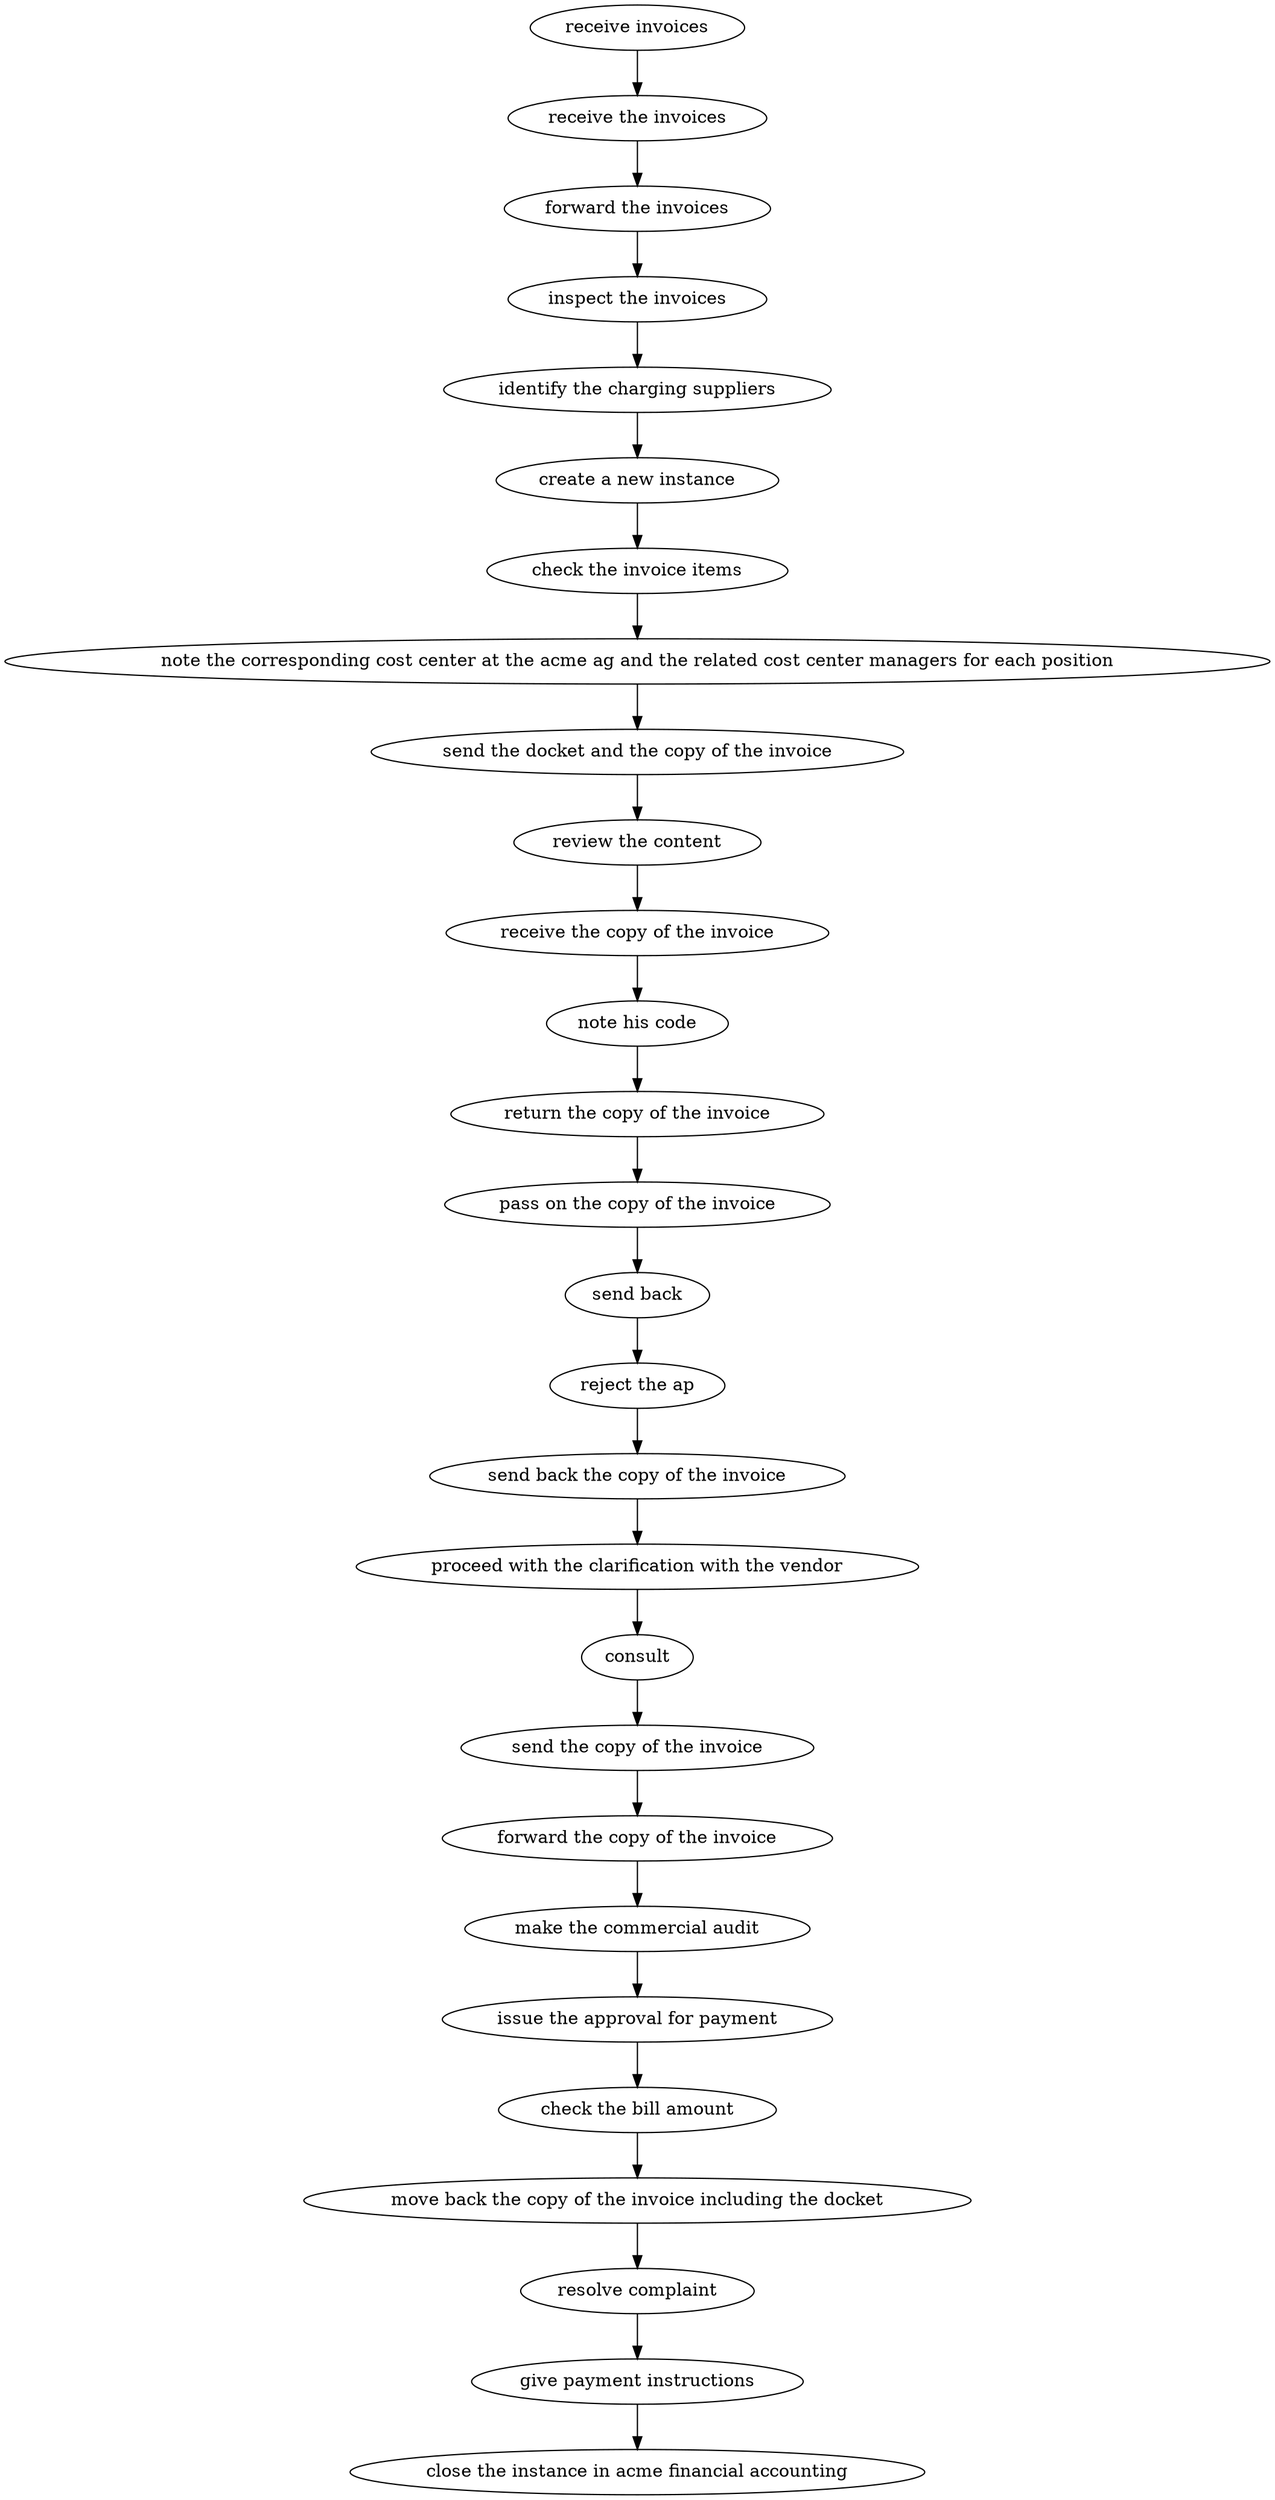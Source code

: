 strict digraph "doc-6.1" {
	graph [name="doc-6.1"];
	"receive invoices"	[attrs="{'type': 'Activity', 'label': 'receive invoices'}"];
	"receive the invoices"	[attrs="{'type': 'Activity', 'label': 'receive the invoices'}"];
	"receive invoices" -> "receive the invoices"	[attrs="{'type': 'flow', 'label': 'flow'}"];
	"forward the invoices"	[attrs="{'type': 'Activity', 'label': 'forward the invoices'}"];
	"receive the invoices" -> "forward the invoices"	[attrs="{'type': 'flow', 'label': 'flow'}"];
	"inspect the invoices"	[attrs="{'type': 'Activity', 'label': 'inspect the invoices'}"];
	"forward the invoices" -> "inspect the invoices"	[attrs="{'type': 'flow', 'label': 'flow'}"];
	"identify the charging suppliers"	[attrs="{'type': 'Activity', 'label': 'identify the charging suppliers'}"];
	"inspect the invoices" -> "identify the charging suppliers"	[attrs="{'type': 'flow', 'label': 'flow'}"];
	"create a new instance"	[attrs="{'type': 'Activity', 'label': 'create a new instance'}"];
	"identify the charging suppliers" -> "create a new instance"	[attrs="{'type': 'flow', 'label': 'flow'}"];
	"check the invoice items"	[attrs="{'type': 'Activity', 'label': 'check the invoice items'}"];
	"create a new instance" -> "check the invoice items"	[attrs="{'type': 'flow', 'label': 'flow'}"];
	"note the corresponding cost center at the acme ag and the related cost center managers for each position"	[attrs="{'type': 'Activity', 'label': 'note the corresponding cost center at the acme ag and the related cost center managers for each position'}"];
	"check the invoice items" -> "note the corresponding cost center at the acme ag and the related cost center managers for each position"	[attrs="{'type': 'flow', 'label': 'flow'}"];
	"send the docket and the copy of the invoice"	[attrs="{'type': 'Activity', 'label': 'send the docket and the copy of the invoice'}"];
	"note the corresponding cost center at the acme ag and the related cost center managers for each position" -> "send the docket and the copy of the invoice"	[attrs="{'type': 'flow', 'label': 'flow'}"];
	"review the content"	[attrs="{'type': 'Activity', 'label': 'review the content'}"];
	"send the docket and the copy of the invoice" -> "review the content"	[attrs="{'type': 'flow', 'label': 'flow'}"];
	"receive the copy of the invoice"	[attrs="{'type': 'Activity', 'label': 'receive the copy of the invoice'}"];
	"review the content" -> "receive the copy of the invoice"	[attrs="{'type': 'flow', 'label': 'flow'}"];
	"note his code"	[attrs="{'type': 'Activity', 'label': 'note his code'}"];
	"receive the copy of the invoice" -> "note his code"	[attrs="{'type': 'flow', 'label': 'flow'}"];
	"return the copy of the invoice"	[attrs="{'type': 'Activity', 'label': 'return the copy of the invoice'}"];
	"note his code" -> "return the copy of the invoice"	[attrs="{'type': 'flow', 'label': 'flow'}"];
	"pass on the copy of the invoice"	[attrs="{'type': 'Activity', 'label': 'pass on the copy of the invoice'}"];
	"return the copy of the invoice" -> "pass on the copy of the invoice"	[attrs="{'type': 'flow', 'label': 'flow'}"];
	"send back"	[attrs="{'type': 'Activity', 'label': 'send back'}"];
	"pass on the copy of the invoice" -> "send back"	[attrs="{'type': 'flow', 'label': 'flow'}"];
	"reject the ap"	[attrs="{'type': 'Activity', 'label': 'reject the ap'}"];
	"send back" -> "reject the ap"	[attrs="{'type': 'flow', 'label': 'flow'}"];
	"send back the copy of the invoice"	[attrs="{'type': 'Activity', 'label': 'send back the copy of the invoice'}"];
	"reject the ap" -> "send back the copy of the invoice"	[attrs="{'type': 'flow', 'label': 'flow'}"];
	"proceed with the clarification with the vendor"	[attrs="{'type': 'Activity', 'label': 'proceed with the clarification with the vendor'}"];
	"send back the copy of the invoice" -> "proceed with the clarification with the vendor"	[attrs="{'type': 'flow', 'label': 'flow'}"];
	consult	[attrs="{'type': 'Activity', 'label': 'consult'}"];
	"proceed with the clarification with the vendor" -> consult	[attrs="{'type': 'flow', 'label': 'flow'}"];
	"send the copy of the invoice"	[attrs="{'type': 'Activity', 'label': 'send the copy of the invoice'}"];
	consult -> "send the copy of the invoice"	[attrs="{'type': 'flow', 'label': 'flow'}"];
	"forward the copy of the invoice"	[attrs="{'type': 'Activity', 'label': 'forward the copy of the invoice'}"];
	"send the copy of the invoice" -> "forward the copy of the invoice"	[attrs="{'type': 'flow', 'label': 'flow'}"];
	"make the commercial audit"	[attrs="{'type': 'Activity', 'label': 'make the commercial audit'}"];
	"forward the copy of the invoice" -> "make the commercial audit"	[attrs="{'type': 'flow', 'label': 'flow'}"];
	"issue the approval for payment"	[attrs="{'type': 'Activity', 'label': 'issue the approval for payment'}"];
	"make the commercial audit" -> "issue the approval for payment"	[attrs="{'type': 'flow', 'label': 'flow'}"];
	"check the bill amount"	[attrs="{'type': 'Activity', 'label': 'check the bill amount'}"];
	"issue the approval for payment" -> "check the bill amount"	[attrs="{'type': 'flow', 'label': 'flow'}"];
	"move back the copy of the invoice including the docket"	[attrs="{'type': 'Activity', 'label': 'move back the copy of the invoice including the docket'}"];
	"check the bill amount" -> "move back the copy of the invoice including the docket"	[attrs="{'type': 'flow', 'label': 'flow'}"];
	"resolve complaint"	[attrs="{'type': 'Activity', 'label': 'resolve complaint'}"];
	"move back the copy of the invoice including the docket" -> "resolve complaint"	[attrs="{'type': 'flow', 'label': 'flow'}"];
	"give payment instructions"	[attrs="{'type': 'Activity', 'label': 'give payment instructions'}"];
	"resolve complaint" -> "give payment instructions"	[attrs="{'type': 'flow', 'label': 'flow'}"];
	"close the instance in acme financial accounting"	[attrs="{'type': 'Activity', 'label': 'close the instance in acme financial accounting'}"];
	"give payment instructions" -> "close the instance in acme financial accounting"	[attrs="{'type': 'flow', 'label': 'flow'}"];
}
